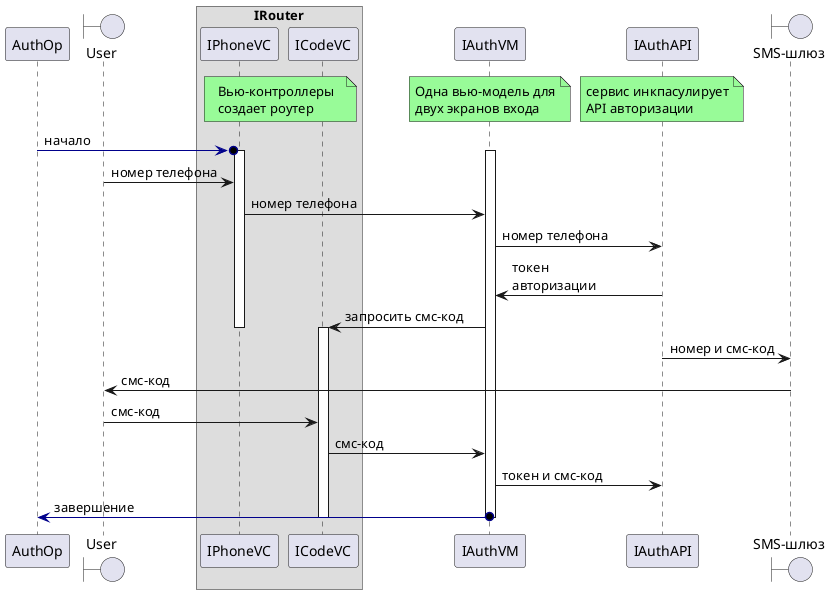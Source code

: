 @startuml auth_op
skinparam maxMessageSize 120

participant "AuthOp" as authOp
boundary "User" as user
box "IRouter"
participant "IPhoneVС" as phoneVС
participant "ICodeVС" as codeVC
end box
participant "IAuthVM" as authVM
participant "IAuthAPI" as authApi
boundary "SMS-шлюз" as smsGate

note over phoneVС, codeVC #PaleGreen: Вью-контроллеры\nсоздает роутер
/ note over authVM #PaleGreen: Одна вью-модель для\nдвух экранов входа
/ note over authApi #PaleGreen: сервис инкпасулирует\nAPI авторизации

authOp-[#DarkBlue]>o phoneVС: начало
activate authVM
activate phoneVС
user -> phoneVС: номер телефона
phoneVС -> authVM: номер телефона
authVM -> authApi: номер телефона
authVM <- authApi: токен авторизации
authVM -> codeVC: запросить смс-код
deactivate phoneVС
activate codeVC
authApi -> smsGate: номер и смс-код
smsGate -> user: смс-код
user -> codeVC: смс-код
codeVC -> authVM: смс-код
authVM -> authApi: токен и смс-код
authOp<[#DarkBlue]-o authVM: завершение
deactivate authVM
deactivate codeVC

@enduml
